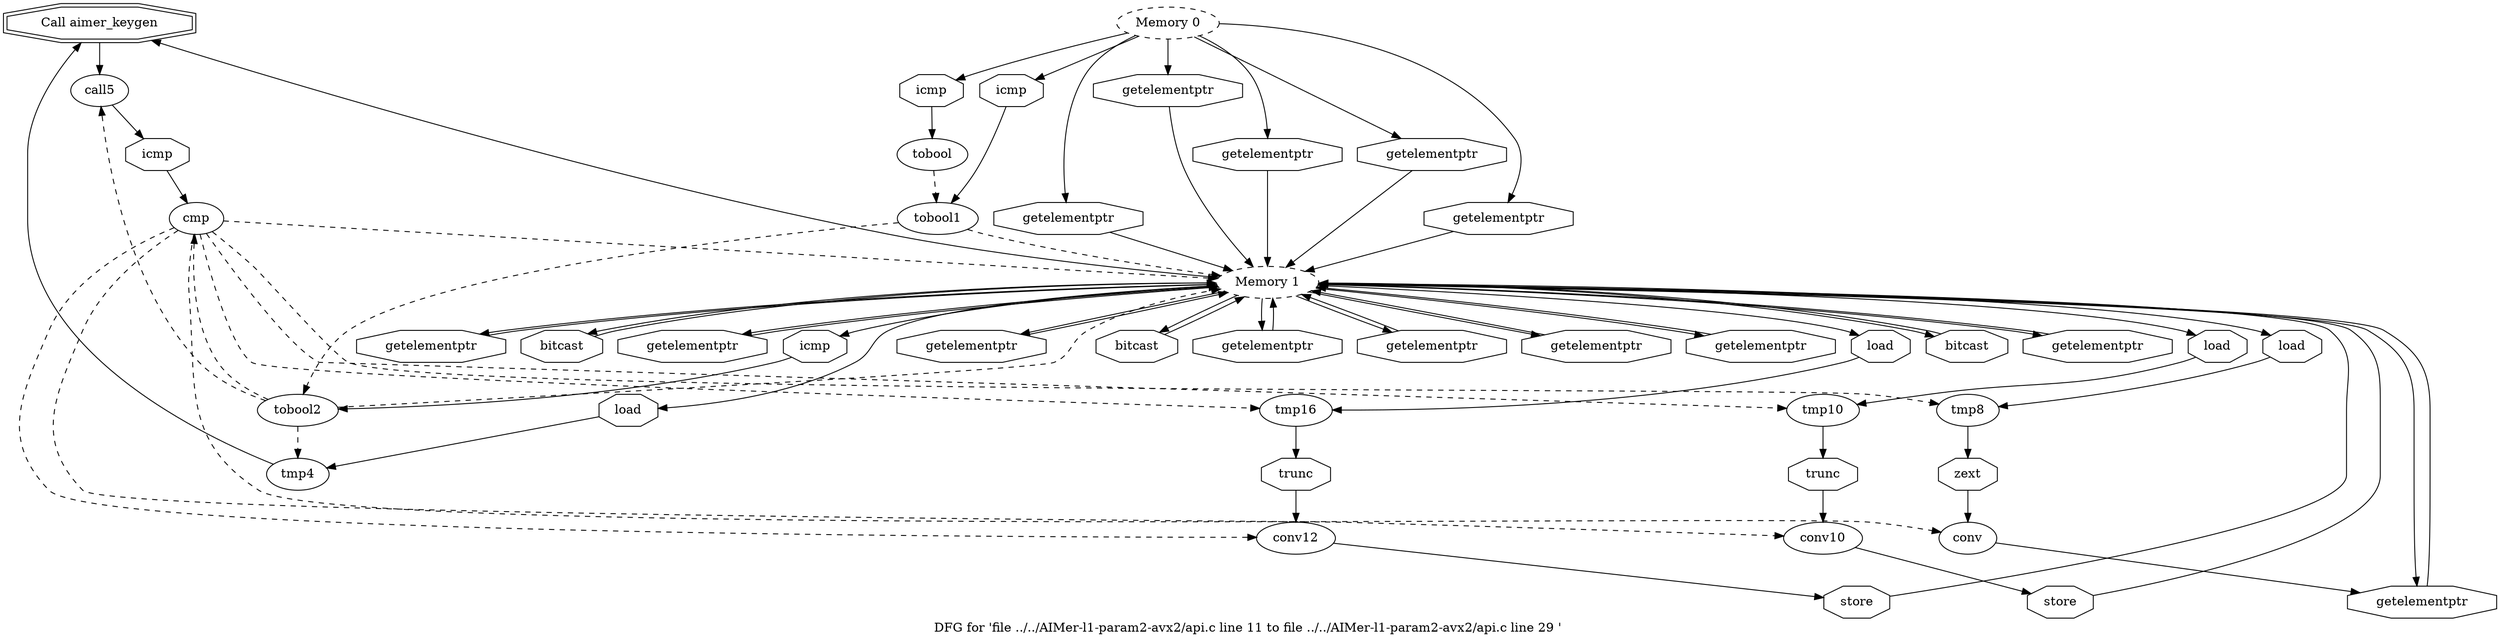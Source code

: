 digraph "DFG for 'file ../../AIMer-l1-param2-avx2/api.c line 11 to file ../../AIMer-l1-param2-avx2/api.c line 29 '  "{
label="DFG for 'file ../../AIMer-l1-param2-avx2/api.c line 11 to file ../../AIMer-l1-param2-avx2/api.c line 29 ' ";
node_397[shape=doubleoctagon,style=solid,label="Call aimer_keygen"]
node_396[shape=ellipse,style=solid,label="call5"]
"node_397"->"node_396"
node_411[shape=octagon,style=solid,label="getelementptr"]
node_414[shape=ellipse,style=dashed,label="Memory 1"]
"node_411"->"node_414"
node_412[shape=ellipse,style=solid,label="tmp10"]
node_416[shape=octagon,style=solid,label="trunc"]
"node_412"->"node_416"
node_413[shape=octagon,style=solid,label="load"]
"node_413"->"node_412"
"node_414"->"node_397"
"node_414"->"node_411"
"node_414"->"node_413"
node_420[shape=octagon,style=solid,label="getelementptr"]
"node_414"->"node_420"
node_421[shape=octagon,style=solid,label="bitcast"]
"node_414"->"node_421"
node_422[shape=octagon,style=solid,label="getelementptr"]
"node_414"->"node_422"
node_424[shape=octagon,style=solid,label="load"]
"node_414"->"node_424"
node_430[shape=octagon,style=solid,label="getelementptr"]
"node_414"->"node_430"
node_431[shape=octagon,style=solid,label="bitcast"]
"node_414"->"node_431"
node_433[shape=octagon,style=solid,label="getelementptr"]
"node_414"->"node_433"
node_434[shape=octagon,style=solid,label="getelementptr"]
"node_414"->"node_434"
node_435[shape=octagon,style=solid,label="bitcast"]
"node_414"->"node_435"
node_405[shape=octagon,style=solid,label="getelementptr"]
"node_414"->"node_405"
node_406[shape=octagon,style=solid,label="getelementptr"]
"node_414"->"node_406"
node_408[shape=octagon,style=solid,label="load"]
"node_414"->"node_408"
node_395[shape=octagon,style=solid,label="load"]
"node_414"->"node_395"
node_393[shape=octagon,style=solid,label="getelementptr"]
"node_414"->"node_393"
node_392[shape=octagon,style=solid,label="icmp"]
"node_414"->"node_392"
node_415[shape=ellipse,style=solid,label="conv10"]
node_418[shape=octagon,style=solid,label="store"]
"node_415"->"node_418"
"node_416"->"node_415"
node_417[shape=octagon,style=solid,label="getelementptr"]
"node_417"->"node_414"
"node_418"->"node_414"
node_419[shape=octagon,style=solid,label="getelementptr"]
"node_419"->"node_414"
"node_420"->"node_414"
"node_421"->"node_414"
"node_422"->"node_414"
node_423[shape=ellipse,style=solid,label="tmp16"]
node_426[shape=octagon,style=solid,label="trunc"]
"node_423"->"node_426"
"node_424"->"node_423"
node_425[shape=ellipse,style=solid,label="conv12"]
node_428[shape=octagon,style=solid,label="store"]
"node_425"->"node_428"
"node_426"->"node_425"
node_427[shape=octagon,style=solid,label="getelementptr"]
"node_427"->"node_414"
"node_428"->"node_414"
node_429[shape=octagon,style=solid,label="getelementptr"]
"node_429"->"node_414"
"node_430"->"node_414"
"node_431"->"node_414"
node_432[shape=octagon,style=solid,label="getelementptr"]
"node_432"->"node_414"
"node_433"->"node_414"
"node_434"->"node_414"
"node_435"->"node_414"
node_398[shape=ellipse,style=solid,label="tobool"]
node_401[shape=ellipse,style=solid,label="tobool1"]
"node_398"->"node_401" [style=dashed]
node_399[shape=octagon,style=solid,label="icmp"]
"node_399"->"node_398"
node_400[shape=ellipse,style=dashed,label="Memory 0"]
"node_400"->"node_417"
"node_400"->"node_419"
"node_400"->"node_427"
"node_400"->"node_429"
"node_400"->"node_432"
"node_400"->"node_399"
node_402[shape=octagon,style=solid,label="icmp"]
"node_400"->"node_402"
"node_401"->"node_414" [style=dashed]
node_391[shape=ellipse,style=solid,label="tobool2"]
"node_401"->"node_391" [style=dashed]
"node_402"->"node_401"
node_403[shape=ellipse,style=solid,label="cmp"]
"node_403"->"node_412" [style=dashed]
"node_403"->"node_414" [style=dashed]
"node_403"->"node_415" [style=dashed]
"node_403"->"node_423" [style=dashed]
"node_403"->"node_425" [style=dashed]
node_407[shape=ellipse,style=solid,label="tmp8"]
"node_403"->"node_407" [style=dashed]
node_409[shape=ellipse,style=solid,label="conv"]
"node_403"->"node_409" [style=dashed]
node_404[shape=octagon,style=solid,label="icmp"]
"node_404"->"node_403"
"node_405"->"node_414"
"node_406"->"node_414"
node_410[shape=octagon,style=solid,label="zext"]
"node_407"->"node_410"
"node_408"->"node_407"
"node_409"->"node_433"
"node_410"->"node_409"
"node_396"->"node_404"
node_394[shape=ellipse,style=solid,label="tmp4"]
"node_395"->"node_394"
"node_394"->"node_397"
"node_393"->"node_414"
"node_392"->"node_391"
"node_391"->"node_414" [style=dashed]
"node_391"->"node_403" [style=dashed]
"node_391"->"node_396" [style=dashed]
"node_391"->"node_394" [style=dashed]
}

